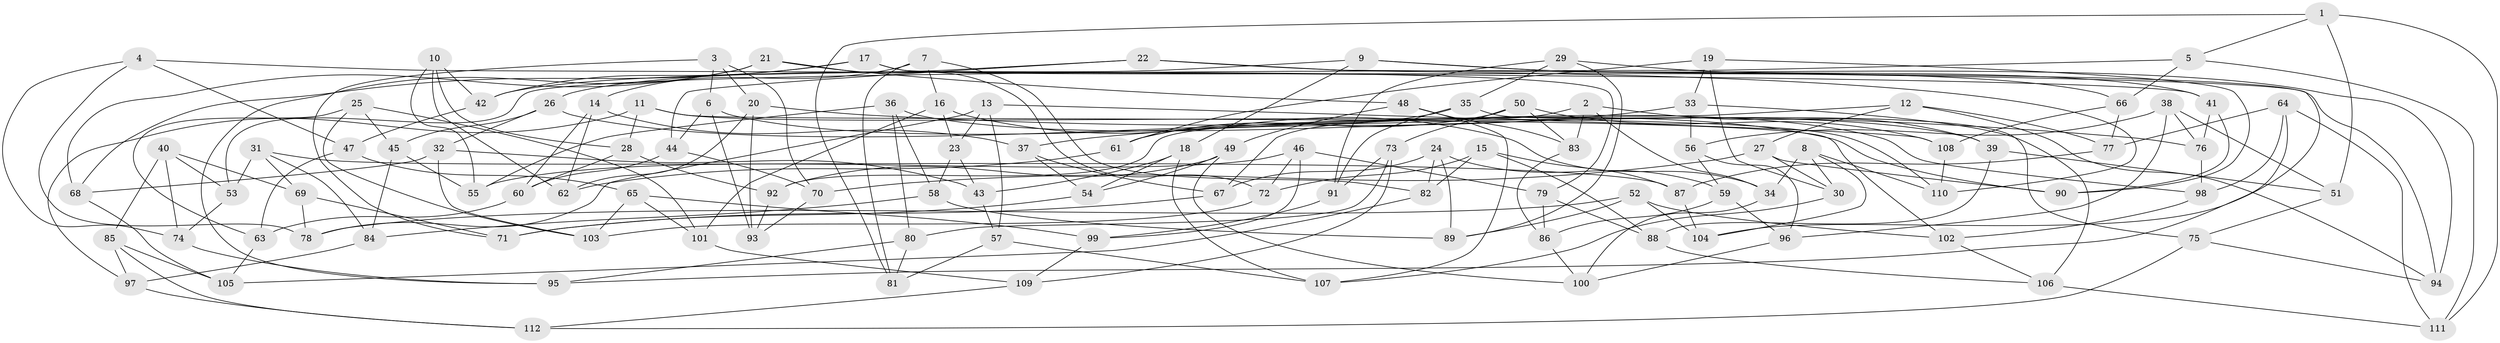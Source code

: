 // Generated by graph-tools (version 1.1) at 2025/38/03/09/25 02:38:10]
// undirected, 112 vertices, 224 edges
graph export_dot {
graph [start="1"]
  node [color=gray90,style=filled];
  1;
  2;
  3;
  4;
  5;
  6;
  7;
  8;
  9;
  10;
  11;
  12;
  13;
  14;
  15;
  16;
  17;
  18;
  19;
  20;
  21;
  22;
  23;
  24;
  25;
  26;
  27;
  28;
  29;
  30;
  31;
  32;
  33;
  34;
  35;
  36;
  37;
  38;
  39;
  40;
  41;
  42;
  43;
  44;
  45;
  46;
  47;
  48;
  49;
  50;
  51;
  52;
  53;
  54;
  55;
  56;
  57;
  58;
  59;
  60;
  61;
  62;
  63;
  64;
  65;
  66;
  67;
  68;
  69;
  70;
  71;
  72;
  73;
  74;
  75;
  76;
  77;
  78;
  79;
  80;
  81;
  82;
  83;
  84;
  85;
  86;
  87;
  88;
  89;
  90;
  91;
  92;
  93;
  94;
  95;
  96;
  97;
  98;
  99;
  100;
  101;
  102;
  103;
  104;
  105;
  106;
  107;
  108;
  109;
  110;
  111;
  112;
  1 -- 111;
  1 -- 81;
  1 -- 5;
  1 -- 51;
  2 -- 34;
  2 -- 83;
  2 -- 67;
  2 -- 39;
  3 -- 6;
  3 -- 20;
  3 -- 70;
  3 -- 71;
  4 -- 41;
  4 -- 74;
  4 -- 47;
  4 -- 78;
  5 -- 66;
  5 -- 53;
  5 -- 111;
  6 -- 93;
  6 -- 98;
  6 -- 44;
  7 -- 82;
  7 -- 14;
  7 -- 81;
  7 -- 16;
  8 -- 30;
  8 -- 34;
  8 -- 104;
  8 -- 110;
  9 -- 18;
  9 -- 94;
  9 -- 66;
  9 -- 26;
  10 -- 55;
  10 -- 28;
  10 -- 42;
  10 -- 62;
  11 -- 102;
  11 -- 110;
  11 -- 97;
  11 -- 28;
  12 -- 94;
  12 -- 27;
  12 -- 77;
  12 -- 92;
  13 -- 57;
  13 -- 23;
  13 -- 108;
  13 -- 78;
  14 -- 60;
  14 -- 37;
  14 -- 62;
  15 -- 87;
  15 -- 88;
  15 -- 82;
  15 -- 72;
  16 -- 34;
  16 -- 23;
  16 -- 101;
  17 -- 68;
  17 -- 79;
  17 -- 42;
  17 -- 94;
  18 -- 43;
  18 -- 107;
  18 -- 54;
  19 -- 61;
  19 -- 30;
  19 -- 33;
  19 -- 90;
  20 -- 62;
  20 -- 76;
  20 -- 93;
  21 -- 48;
  21 -- 72;
  21 -- 95;
  21 -- 68;
  22 -- 104;
  22 -- 44;
  22 -- 110;
  22 -- 42;
  23 -- 43;
  23 -- 58;
  24 -- 89;
  24 -- 67;
  24 -- 82;
  24 -- 59;
  25 -- 45;
  25 -- 101;
  25 -- 103;
  25 -- 63;
  26 -- 32;
  26 -- 90;
  26 -- 45;
  27 -- 70;
  27 -- 30;
  27 -- 90;
  28 -- 92;
  28 -- 60;
  29 -- 35;
  29 -- 89;
  29 -- 91;
  29 -- 41;
  30 -- 107;
  31 -- 84;
  31 -- 53;
  31 -- 69;
  31 -- 87;
  32 -- 103;
  32 -- 43;
  32 -- 68;
  33 -- 106;
  33 -- 56;
  33 -- 37;
  34 -- 100;
  35 -- 91;
  35 -- 61;
  35 -- 75;
  36 -- 80;
  36 -- 58;
  36 -- 39;
  36 -- 55;
  37 -- 67;
  37 -- 54;
  38 -- 56;
  38 -- 51;
  38 -- 76;
  38 -- 96;
  39 -- 88;
  39 -- 51;
  40 -- 69;
  40 -- 85;
  40 -- 53;
  40 -- 74;
  41 -- 90;
  41 -- 76;
  42 -- 47;
  43 -- 57;
  44 -- 60;
  44 -- 70;
  45 -- 84;
  45 -- 55;
  46 -- 72;
  46 -- 55;
  46 -- 99;
  46 -- 79;
  47 -- 65;
  47 -- 63;
  48 -- 107;
  48 -- 49;
  48 -- 83;
  49 -- 100;
  49 -- 54;
  49 -- 92;
  50 -- 61;
  50 -- 108;
  50 -- 83;
  50 -- 73;
  51 -- 75;
  52 -- 78;
  52 -- 89;
  52 -- 102;
  52 -- 104;
  53 -- 74;
  54 -- 71;
  56 -- 59;
  56 -- 96;
  57 -- 107;
  57 -- 81;
  58 -- 89;
  58 -- 84;
  59 -- 96;
  59 -- 86;
  60 -- 63;
  61 -- 62;
  63 -- 105;
  64 -- 77;
  64 -- 98;
  64 -- 95;
  64 -- 111;
  65 -- 101;
  65 -- 99;
  65 -- 103;
  66 -- 77;
  66 -- 108;
  67 -- 71;
  68 -- 105;
  69 -- 71;
  69 -- 78;
  70 -- 93;
  72 -- 103;
  73 -- 109;
  73 -- 80;
  73 -- 91;
  74 -- 95;
  75 -- 94;
  75 -- 112;
  76 -- 98;
  77 -- 87;
  79 -- 88;
  79 -- 86;
  80 -- 81;
  80 -- 95;
  82 -- 105;
  83 -- 86;
  84 -- 97;
  85 -- 112;
  85 -- 97;
  85 -- 105;
  86 -- 100;
  87 -- 104;
  88 -- 106;
  91 -- 99;
  92 -- 93;
  96 -- 100;
  97 -- 112;
  98 -- 102;
  99 -- 109;
  101 -- 109;
  102 -- 106;
  106 -- 111;
  108 -- 110;
  109 -- 112;
}
